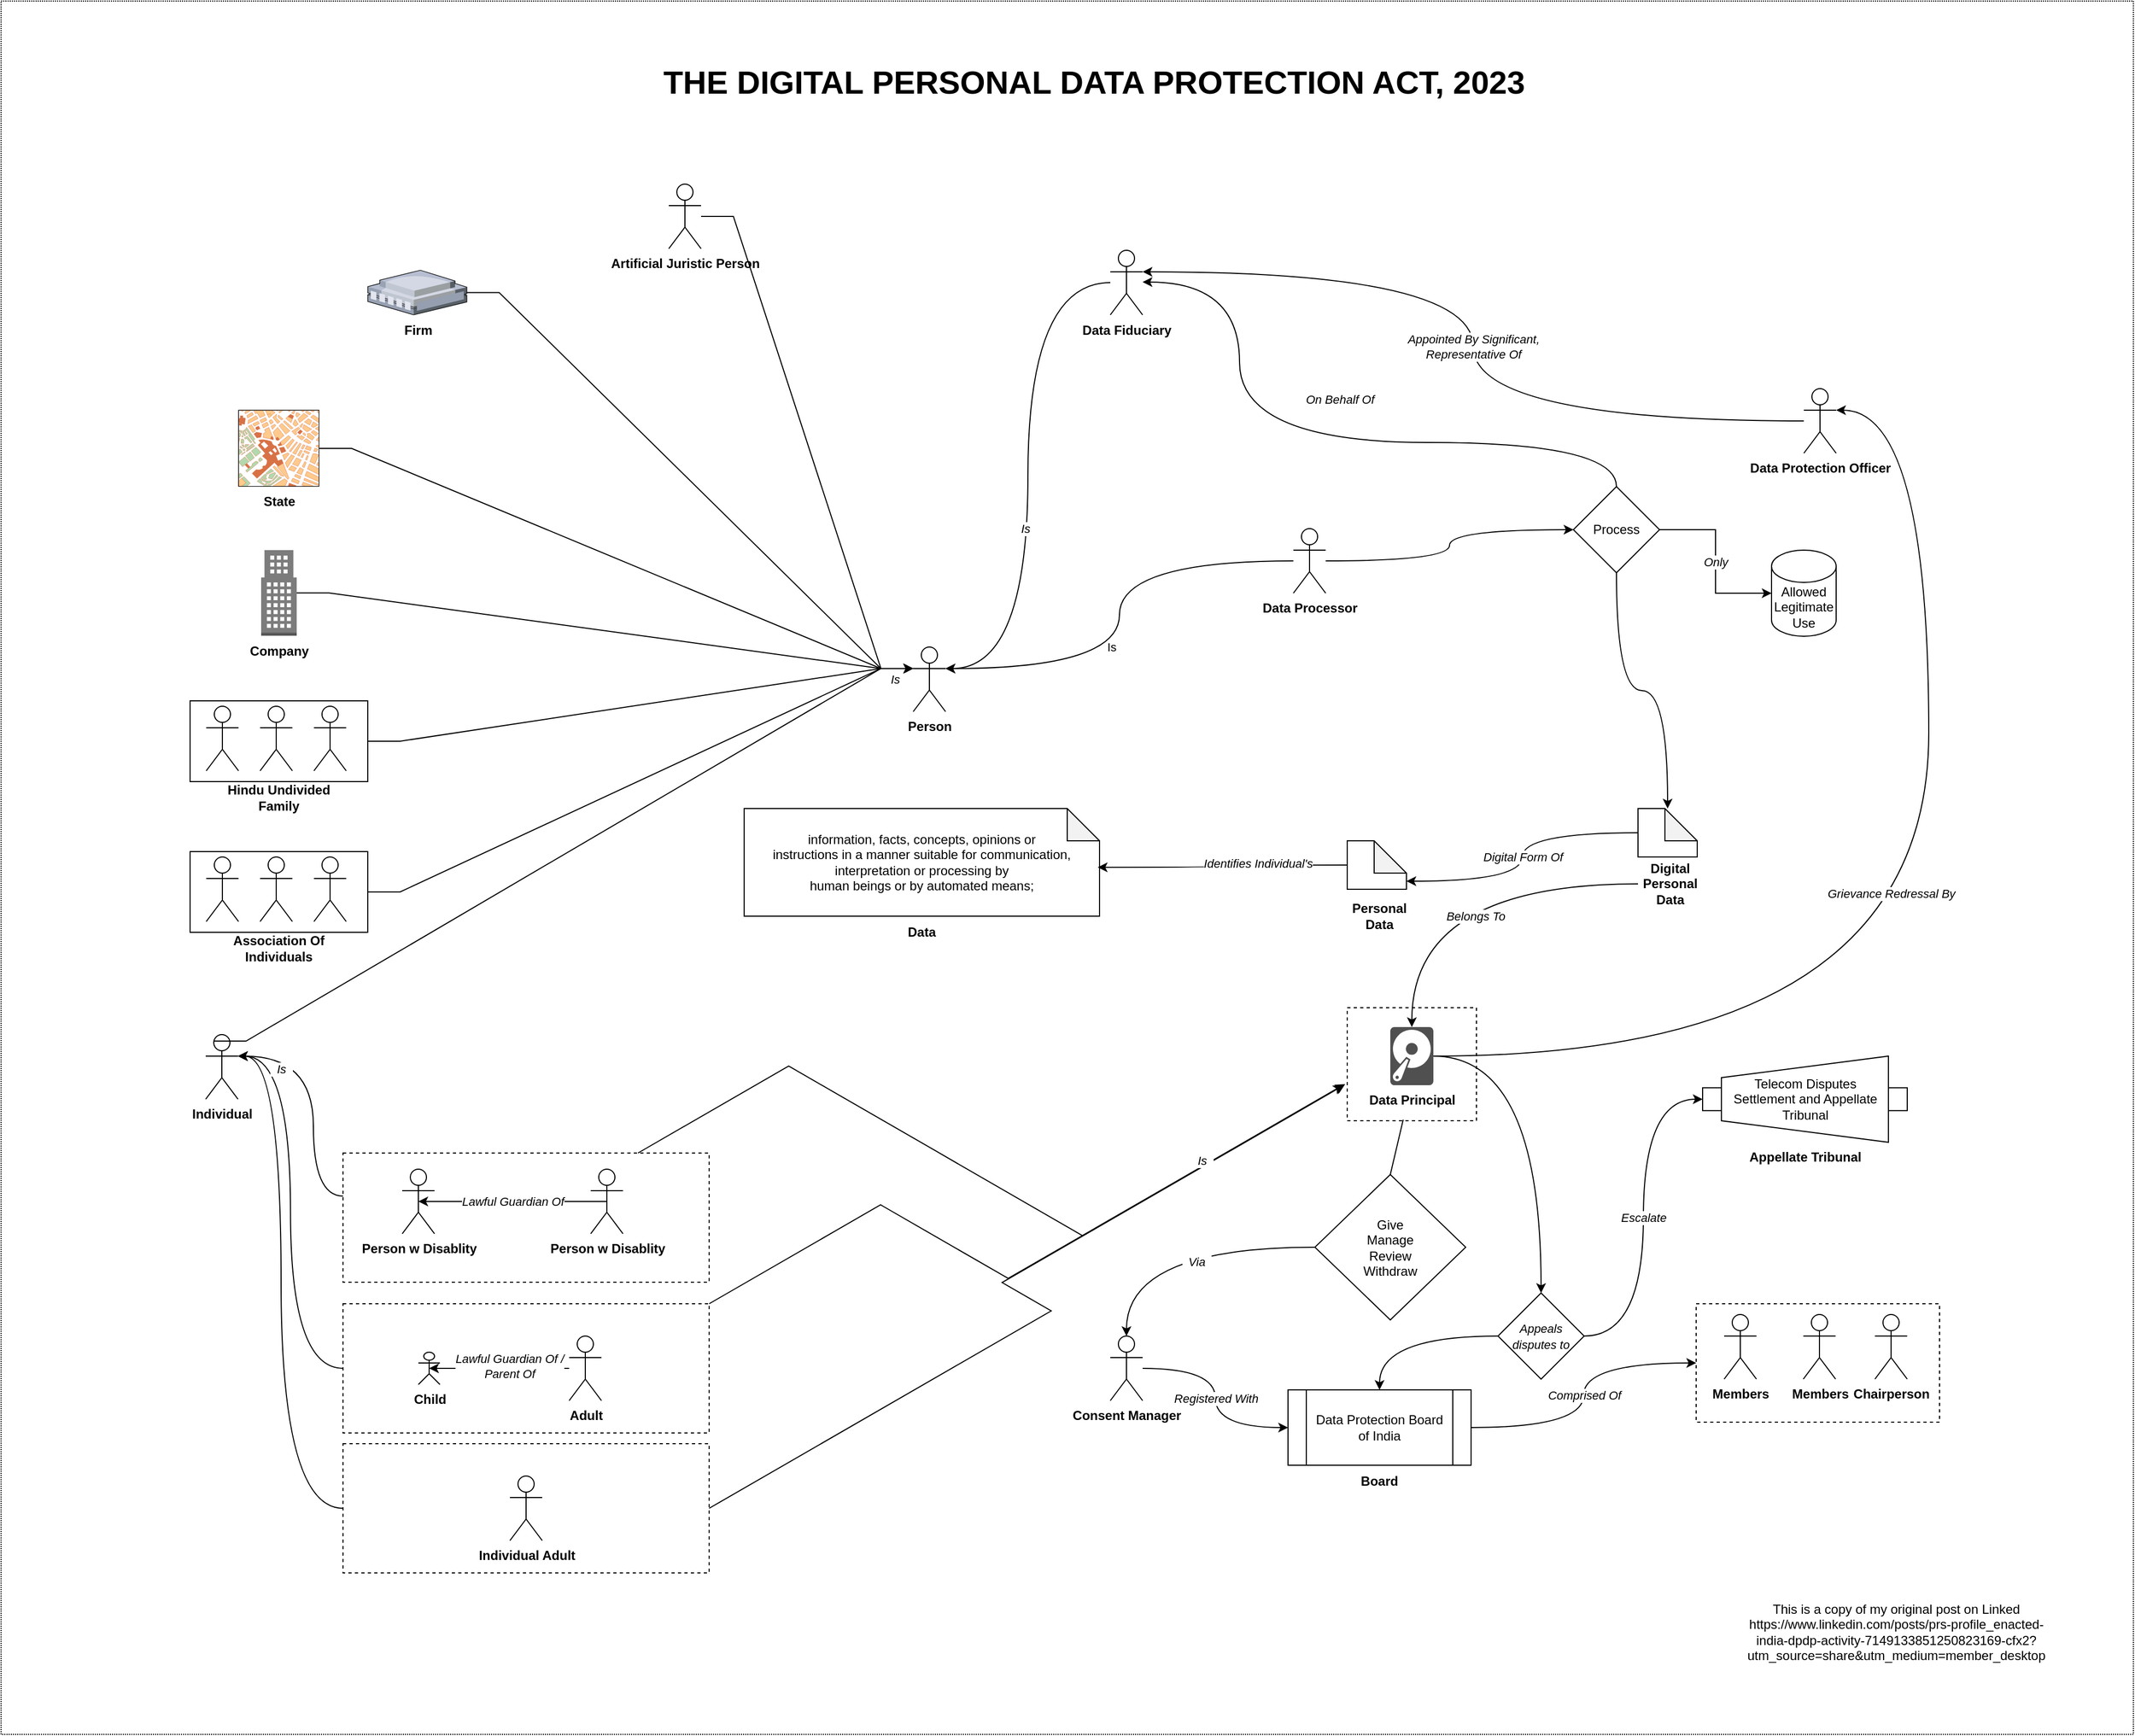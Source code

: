 <mxfile version="21.2.8" type="device">
  <diagram name="Page-1" id="jcXOYlWNpSIKpAAfXEgp">
    <mxGraphModel dx="2848" dy="2046" grid="1" gridSize="10" guides="1" tooltips="1" connect="1" arrows="1" fold="1" page="1" pageScale="1" pageWidth="827" pageHeight="1169" math="0" shadow="0">
      <root>
        <mxCell id="0" />
        <mxCell id="1" parent="0" />
        <mxCell id="g-sSblGUvgfWOpClBhpP-138" value="" style="group" parent="1" vertex="1" connectable="0">
          <mxGeometry x="-1290" y="-1010" width="1980" height="1610" as="geometry" />
        </mxCell>
        <mxCell id="g-sSblGUvgfWOpClBhpP-83" style="edgeStyle=entityRelationEdgeStyle;rounded=0;orthogonalLoop=1;jettySize=auto;html=1;entryX=0;entryY=0.333;entryDx=0;entryDy=0;entryPerimeter=0;" parent="g-sSblGUvgfWOpClBhpP-138" source="g-sSblGUvgfWOpClBhpP-82" target="g-sSblGUvgfWOpClBhpP-56" edge="1">
          <mxGeometry relative="1" as="geometry" />
        </mxCell>
        <mxCell id="g-sSblGUvgfWOpClBhpP-134" value="" style="html=1;dashed=1;whiteSpace=wrap;fillColor=none;dashPattern=1 1;" parent="g-sSblGUvgfWOpClBhpP-138" vertex="1">
          <mxGeometry width="1980" height="1610" as="geometry" />
        </mxCell>
        <mxCell id="g-sSblGUvgfWOpClBhpP-8" value="" style="group" parent="g-sSblGUvgfWOpClBhpP-138" vertex="1" connectable="0">
          <mxGeometry x="1195" y="1290" width="170" height="100" as="geometry" />
        </mxCell>
        <mxCell id="g-sSblGUvgfWOpClBhpP-6" value="" style="shape=process;whiteSpace=wrap;html=1;backgroundOutline=1;" parent="g-sSblGUvgfWOpClBhpP-8" vertex="1">
          <mxGeometry width="170" height="70" as="geometry" />
        </mxCell>
        <mxCell id="g-sSblGUvgfWOpClBhpP-5" value="Data Protection Board of India" style="text;html=1;strokeColor=none;fillColor=none;align=center;verticalAlign=middle;whiteSpace=wrap;rounded=0;" parent="g-sSblGUvgfWOpClBhpP-8" vertex="1">
          <mxGeometry x="20" y="20" width="130" height="30" as="geometry" />
        </mxCell>
        <mxCell id="g-sSblGUvgfWOpClBhpP-7" value="&lt;b&gt;Board&lt;/b&gt;" style="text;html=1;strokeColor=none;fillColor=none;align=center;verticalAlign=middle;whiteSpace=wrap;rounded=0;" parent="g-sSblGUvgfWOpClBhpP-8" vertex="1">
          <mxGeometry x="55" y="70" width="60" height="30" as="geometry" />
        </mxCell>
        <mxCell id="g-sSblGUvgfWOpClBhpP-9" value="" style="group" parent="g-sSblGUvgfWOpClBhpP-138" vertex="1" connectable="0">
          <mxGeometry x="1580" y="980" width="190" height="80" as="geometry" />
        </mxCell>
        <mxCell id="g-sSblGUvgfWOpClBhpP-2" value="&lt;b&gt;Appellate Tribunal&lt;/b&gt;" style="shape=mxgraph.pid.pumps.turbine;html=1;pointerEvents=1;align=center;verticalLabelPosition=bottom;verticalAlign=top;dashed=0;" parent="g-sSblGUvgfWOpClBhpP-9" vertex="1">
          <mxGeometry width="190" height="80" as="geometry" />
        </mxCell>
        <mxCell id="g-sSblGUvgfWOpClBhpP-3" value="Telecom Disputes Settlement and Appellate&lt;br/&gt;Tribunal" style="text;html=1;strokeColor=none;fillColor=none;align=center;verticalAlign=middle;whiteSpace=wrap;rounded=0;" parent="g-sSblGUvgfWOpClBhpP-9" vertex="1">
          <mxGeometry x="19.5" y="25" width="151" height="30" as="geometry" />
        </mxCell>
        <mxCell id="g-sSblGUvgfWOpClBhpP-10" value="Allowed Legitimate Use" style="shape=cylinder3;whiteSpace=wrap;html=1;boundedLbl=1;backgroundOutline=1;size=15;" parent="g-sSblGUvgfWOpClBhpP-138" vertex="1">
          <mxGeometry x="1644" y="510" width="60" height="80" as="geometry" />
        </mxCell>
        <mxCell id="g-sSblGUvgfWOpClBhpP-16" value="&lt;i&gt;Registered With&lt;/i&gt;" style="rounded=0;orthogonalLoop=1;jettySize=auto;html=1;entryX=0;entryY=0.5;entryDx=0;entryDy=0;edgeStyle=orthogonalEdgeStyle;curved=1;" parent="g-sSblGUvgfWOpClBhpP-138" source="g-sSblGUvgfWOpClBhpP-15" target="g-sSblGUvgfWOpClBhpP-6" edge="1">
          <mxGeometry relative="1" as="geometry" />
        </mxCell>
        <mxCell id="g-sSblGUvgfWOpClBhpP-15" value="&lt;b&gt;Consent Manager&lt;/b&gt;" style="shape=umlActor;verticalLabelPosition=bottom;verticalAlign=top;html=1;outlineConnect=0;" parent="g-sSblGUvgfWOpClBhpP-138" vertex="1">
          <mxGeometry x="1030" y="1240" width="30" height="60" as="geometry" />
        </mxCell>
        <mxCell id="g-sSblGUvgfWOpClBhpP-31" value="" style="group" parent="g-sSblGUvgfWOpClBhpP-138" vertex="1" connectable="0">
          <mxGeometry x="317.5" y="1070" width="340" height="120" as="geometry" />
        </mxCell>
        <mxCell id="g-sSblGUvgfWOpClBhpP-22" value="&lt;b&gt;Person w Disablity&lt;/b&gt;" style="shape=umlActor;verticalLabelPosition=bottom;verticalAlign=top;html=1;outlineConnect=0;" parent="g-sSblGUvgfWOpClBhpP-31" vertex="1">
          <mxGeometry x="55" y="15" width="30" height="60" as="geometry" />
        </mxCell>
        <mxCell id="g-sSblGUvgfWOpClBhpP-28" value="&lt;i&gt;Lawful Guardian Of&lt;/i&gt;" style="rounded=0;orthogonalLoop=1;jettySize=auto;html=1;entryX=0.5;entryY=0.5;entryDx=0;entryDy=0;entryPerimeter=0;exitX=0.5;exitY=0.5;exitDx=0;exitDy=0;exitPerimeter=0;" parent="g-sSblGUvgfWOpClBhpP-31" source="g-sSblGUvgfWOpClBhpP-27" target="g-sSblGUvgfWOpClBhpP-22" edge="1">
          <mxGeometry relative="1" as="geometry" />
        </mxCell>
        <mxCell id="g-sSblGUvgfWOpClBhpP-27" value="&lt;b&gt;Person w Disablity&lt;/b&gt;" style="shape=umlActor;verticalLabelPosition=bottom;verticalAlign=top;html=1;outlineConnect=0;" parent="g-sSblGUvgfWOpClBhpP-31" vertex="1">
          <mxGeometry x="230" y="15" width="30" height="60" as="geometry" />
        </mxCell>
        <mxCell id="g-sSblGUvgfWOpClBhpP-33" value="" style="rounded=0;whiteSpace=wrap;html=1;fillColor=none;dashed=1;" parent="g-sSblGUvgfWOpClBhpP-31" vertex="1">
          <mxGeometry width="340" height="120" as="geometry" />
        </mxCell>
        <mxCell id="g-sSblGUvgfWOpClBhpP-36" value="" style="group" parent="g-sSblGUvgfWOpClBhpP-138" vertex="1" connectable="0">
          <mxGeometry x="317.5" y="1210" width="340" height="120" as="geometry" />
        </mxCell>
        <mxCell id="g-sSblGUvgfWOpClBhpP-23" value="" style="group" parent="g-sSblGUvgfWOpClBhpP-36" vertex="1" connectable="0">
          <mxGeometry x="70" y="30" width="170" height="60" as="geometry" />
        </mxCell>
        <mxCell id="g-sSblGUvgfWOpClBhpP-13" value="&lt;b&gt;Child&lt;/b&gt;" style="shape=umlActor;verticalLabelPosition=bottom;verticalAlign=top;html=1;outlineConnect=0;" parent="g-sSblGUvgfWOpClBhpP-23" vertex="1">
          <mxGeometry y="15" width="20" height="30" as="geometry" />
        </mxCell>
        <mxCell id="g-sSblGUvgfWOpClBhpP-19" style="edgeStyle=orthogonalEdgeStyle;rounded=0;orthogonalLoop=1;jettySize=auto;html=1;entryX=0.5;entryY=0.5;entryDx=0;entryDy=0;entryPerimeter=0;" parent="g-sSblGUvgfWOpClBhpP-23" source="g-sSblGUvgfWOpClBhpP-18" target="g-sSblGUvgfWOpClBhpP-13" edge="1">
          <mxGeometry relative="1" as="geometry" />
        </mxCell>
        <mxCell id="g-sSblGUvgfWOpClBhpP-20" value="&lt;i&gt;Lawful Guardian Of /&lt;br&gt;Parent Of&lt;br&gt;&lt;/i&gt;" style="edgeLabel;html=1;align=center;verticalAlign=middle;resizable=0;points=[];" parent="g-sSblGUvgfWOpClBhpP-19" vertex="1" connectable="0">
          <mxGeometry x="-0.145" y="-2" relative="1" as="geometry">
            <mxPoint as="offset" />
          </mxGeometry>
        </mxCell>
        <mxCell id="g-sSblGUvgfWOpClBhpP-18" value="&lt;b&gt;Adult&lt;/b&gt;" style="shape=umlActor;verticalLabelPosition=bottom;verticalAlign=top;html=1;outlineConnect=0;" parent="g-sSblGUvgfWOpClBhpP-23" vertex="1">
          <mxGeometry x="140" width="30" height="60" as="geometry" />
        </mxCell>
        <mxCell id="g-sSblGUvgfWOpClBhpP-30" value="" style="rounded=0;whiteSpace=wrap;html=1;fillColor=none;dashed=1;" parent="g-sSblGUvgfWOpClBhpP-36" vertex="1">
          <mxGeometry width="340" height="120" as="geometry" />
        </mxCell>
        <mxCell id="g-sSblGUvgfWOpClBhpP-37" value="" style="group" parent="g-sSblGUvgfWOpClBhpP-138" vertex="1" connectable="0">
          <mxGeometry x="317.5" y="1340" width="340" height="120" as="geometry" />
        </mxCell>
        <mxCell id="g-sSblGUvgfWOpClBhpP-17" value="&lt;b&gt;Individual Adult&lt;/b&gt;" style="shape=umlActor;verticalLabelPosition=bottom;verticalAlign=top;html=1;outlineConnect=0;" parent="g-sSblGUvgfWOpClBhpP-37" vertex="1">
          <mxGeometry x="155" y="30" width="30" height="60" as="geometry" />
        </mxCell>
        <mxCell id="g-sSblGUvgfWOpClBhpP-32" value="" style="rounded=0;whiteSpace=wrap;html=1;fillColor=none;dashed=1;" parent="g-sSblGUvgfWOpClBhpP-37" vertex="1">
          <mxGeometry width="340" height="120" as="geometry" />
        </mxCell>
        <mxCell id="g-sSblGUvgfWOpClBhpP-38" style="rounded=0;orthogonalLoop=1;jettySize=auto;html=1;entryX=-0.016;entryY=0.676;entryDx=0;entryDy=0;entryPerimeter=0;edgeStyle=isometricEdgeStyle;" parent="g-sSblGUvgfWOpClBhpP-138" source="g-sSblGUvgfWOpClBhpP-33" target="g-sSblGUvgfWOpClBhpP-123" edge="1">
          <mxGeometry relative="1" as="geometry" />
        </mxCell>
        <mxCell id="g-sSblGUvgfWOpClBhpP-39" style="rounded=0;orthogonalLoop=1;jettySize=auto;html=1;exitX=1;exitY=0;exitDx=0;exitDy=0;entryX=-0.032;entryY=0.685;entryDx=0;entryDy=0;entryPerimeter=0;edgeStyle=isometricEdgeStyle;" parent="g-sSblGUvgfWOpClBhpP-138" source="g-sSblGUvgfWOpClBhpP-30" target="g-sSblGUvgfWOpClBhpP-123" edge="1">
          <mxGeometry relative="1" as="geometry">
            <mxPoint x="1300" y="1120" as="targetPoint" />
            <Array as="points">
              <mxPoint x="820" y="1120" />
            </Array>
          </mxGeometry>
        </mxCell>
        <mxCell id="g-sSblGUvgfWOpClBhpP-40" value="&lt;i&gt;&amp;nbsp; Is&amp;nbsp;&amp;nbsp;&lt;/i&gt;" style="rounded=0;orthogonalLoop=1;jettySize=auto;html=1;exitX=1;exitY=0.5;exitDx=0;exitDy=0;entryX=-0.024;entryY=0.685;entryDx=0;entryDy=0;entryPerimeter=0;edgeStyle=isometricEdgeStyle;" parent="g-sSblGUvgfWOpClBhpP-138" source="g-sSblGUvgfWOpClBhpP-32" target="g-sSblGUvgfWOpClBhpP-123" edge="1">
          <mxGeometry x="0.621" y="5" relative="1" as="geometry">
            <mxPoint x="1380" y="1080" as="targetPoint" />
            <mxPoint as="offset" />
          </mxGeometry>
        </mxCell>
        <mxCell id="g-sSblGUvgfWOpClBhpP-44" value="" style="group" parent="g-sSblGUvgfWOpClBhpP-138" vertex="1" connectable="0">
          <mxGeometry x="690" y="750" width="330" height="130" as="geometry" />
        </mxCell>
        <mxCell id="g-sSblGUvgfWOpClBhpP-42" value="information, facts, concepts, opinions or&lt;br/&gt;instructions in a manner suitable for communication, interpretation or processing by&lt;br/&gt;human beings or by automated means;" style="shape=note;whiteSpace=wrap;html=1;backgroundOutline=1;darkOpacity=0.05;" parent="g-sSblGUvgfWOpClBhpP-44" vertex="1">
          <mxGeometry width="330" height="100" as="geometry" />
        </mxCell>
        <mxCell id="g-sSblGUvgfWOpClBhpP-43" value="&lt;b&gt;Data&lt;/b&gt;" style="text;html=1;strokeColor=none;fillColor=none;align=center;verticalAlign=middle;whiteSpace=wrap;rounded=0;" parent="g-sSblGUvgfWOpClBhpP-44" vertex="1">
          <mxGeometry x="135" y="100" width="60" height="30" as="geometry" />
        </mxCell>
        <mxCell id="g-sSblGUvgfWOpClBhpP-47" value="" style="group" parent="g-sSblGUvgfWOpClBhpP-138" vertex="1" connectable="0">
          <mxGeometry x="1250" y="780" width="60" height="85" as="geometry" />
        </mxCell>
        <mxCell id="g-sSblGUvgfWOpClBhpP-91" value="" style="group" parent="g-sSblGUvgfWOpClBhpP-47" vertex="1" connectable="0">
          <mxGeometry width="60" height="85" as="geometry" />
        </mxCell>
        <mxCell id="g-sSblGUvgfWOpClBhpP-45" value="" style="shape=note;whiteSpace=wrap;html=1;backgroundOutline=1;darkOpacity=0.05;" parent="g-sSblGUvgfWOpClBhpP-91" vertex="1">
          <mxGeometry width="55" height="45" as="geometry" />
        </mxCell>
        <mxCell id="g-sSblGUvgfWOpClBhpP-46" value="&lt;b&gt;Personal Data&lt;/b&gt;" style="text;html=1;strokeColor=none;fillColor=none;align=center;verticalAlign=middle;whiteSpace=wrap;rounded=0;" parent="g-sSblGUvgfWOpClBhpP-91" vertex="1">
          <mxGeometry y="55" width="60" height="30" as="geometry" />
        </mxCell>
        <mxCell id="g-sSblGUvgfWOpClBhpP-92" style="edgeStyle=orthogonalEdgeStyle;rounded=0;orthogonalLoop=1;jettySize=auto;html=1;exitX=0.5;exitY=1;exitDx=0;exitDy=0;exitPerimeter=0;" parent="g-sSblGUvgfWOpClBhpP-91" source="g-sSblGUvgfWOpClBhpP-45" target="g-sSblGUvgfWOpClBhpP-45" edge="1">
          <mxGeometry relative="1" as="geometry" />
        </mxCell>
        <mxCell id="g-sSblGUvgfWOpClBhpP-48" style="rounded=0;orthogonalLoop=1;jettySize=auto;html=1;entryX=0.995;entryY=0.546;entryDx=0;entryDy=0;entryPerimeter=0;edgeStyle=orthogonalEdgeStyle;curved=1;" parent="g-sSblGUvgfWOpClBhpP-138" source="g-sSblGUvgfWOpClBhpP-45" target="g-sSblGUvgfWOpClBhpP-42" edge="1">
          <mxGeometry relative="1" as="geometry" />
        </mxCell>
        <mxCell id="g-sSblGUvgfWOpClBhpP-55" value="&lt;i&gt;Identifies Individual&#39;s&lt;/i&gt;" style="edgeLabel;html=1;align=center;verticalAlign=middle;resizable=0;points=[];" parent="g-sSblGUvgfWOpClBhpP-48" vertex="1" connectable="0">
          <mxGeometry x="-0.288" y="-2" relative="1" as="geometry">
            <mxPoint as="offset" />
          </mxGeometry>
        </mxCell>
        <mxCell id="g-sSblGUvgfWOpClBhpP-49" value="&lt;b&gt;Individual&lt;/b&gt;" style="shape=umlActor;verticalLabelPosition=bottom;verticalAlign=top;html=1;outlineConnect=0;" parent="g-sSblGUvgfWOpClBhpP-138" vertex="1">
          <mxGeometry x="190" y="960" width="30" height="60" as="geometry" />
        </mxCell>
        <mxCell id="g-sSblGUvgfWOpClBhpP-50" style="edgeStyle=orthogonalEdgeStyle;rounded=0;orthogonalLoop=1;jettySize=auto;html=1;curved=1;entryX=1;entryY=0.333;entryDx=0;entryDy=0;entryPerimeter=0;" parent="g-sSblGUvgfWOpClBhpP-138" source="g-sSblGUvgfWOpClBhpP-33" target="g-sSblGUvgfWOpClBhpP-49" edge="1">
          <mxGeometry relative="1" as="geometry">
            <Array as="points">
              <mxPoint x="290" y="1110" />
              <mxPoint x="290" y="980" />
            </Array>
          </mxGeometry>
        </mxCell>
        <mxCell id="g-sSblGUvgfWOpClBhpP-51" style="edgeStyle=orthogonalEdgeStyle;rounded=0;orthogonalLoop=1;jettySize=auto;html=1;curved=1;entryX=1;entryY=0.333;entryDx=0;entryDy=0;entryPerimeter=0;" parent="g-sSblGUvgfWOpClBhpP-138" source="g-sSblGUvgfWOpClBhpP-30" target="g-sSblGUvgfWOpClBhpP-49" edge="1">
          <mxGeometry relative="1" as="geometry">
            <mxPoint x="205" y="1020" as="targetPoint" />
          </mxGeometry>
        </mxCell>
        <mxCell id="g-sSblGUvgfWOpClBhpP-52" style="edgeStyle=orthogonalEdgeStyle;rounded=0;orthogonalLoop=1;jettySize=auto;html=1;curved=1;entryX=1;entryY=0.333;entryDx=0;entryDy=0;entryPerimeter=0;" parent="g-sSblGUvgfWOpClBhpP-138" source="g-sSblGUvgfWOpClBhpP-32" target="g-sSblGUvgfWOpClBhpP-49" edge="1">
          <mxGeometry relative="1" as="geometry">
            <mxPoint x="220" y="990" as="targetPoint" />
            <Array as="points">
              <mxPoint x="260" y="1400" />
              <mxPoint x="260" y="980" />
            </Array>
          </mxGeometry>
        </mxCell>
        <mxCell id="g-sSblGUvgfWOpClBhpP-53" value="&lt;i&gt;&amp;nbsp; Is&amp;nbsp;&amp;nbsp;&lt;/i&gt;" style="edgeLabel;html=1;align=center;verticalAlign=middle;resizable=0;points=[];" parent="g-sSblGUvgfWOpClBhpP-52" vertex="1" connectable="0">
          <mxGeometry x="0.8" relative="1" as="geometry">
            <mxPoint as="offset" />
          </mxGeometry>
        </mxCell>
        <mxCell id="g-sSblGUvgfWOpClBhpP-56" value="&lt;b&gt;Person&lt;/b&gt;" style="shape=umlActor;verticalLabelPosition=bottom;verticalAlign=top;html=1;outlineConnect=0;" parent="g-sSblGUvgfWOpClBhpP-138" vertex="1">
          <mxGeometry x="847" y="600" width="30" height="60" as="geometry" />
        </mxCell>
        <mxCell id="g-sSblGUvgfWOpClBhpP-57" value="" style="edgeStyle=entityRelationEdgeStyle;rounded=0;orthogonalLoop=1;jettySize=auto;html=1;entryX=0;entryY=0.333;entryDx=0;entryDy=0;entryPerimeter=0;exitX=0.25;exitY=0.1;exitDx=0;exitDy=0;exitPerimeter=0;" parent="g-sSblGUvgfWOpClBhpP-138" source="g-sSblGUvgfWOpClBhpP-49" target="g-sSblGUvgfWOpClBhpP-56" edge="1">
          <mxGeometry relative="1" as="geometry" />
        </mxCell>
        <mxCell id="g-sSblGUvgfWOpClBhpP-63" value="" style="group" parent="g-sSblGUvgfWOpClBhpP-138" vertex="1" connectable="0">
          <mxGeometry x="175.5" y="650" width="165" height="105" as="geometry" />
        </mxCell>
        <mxCell id="g-sSblGUvgfWOpClBhpP-58" value="" style="rounded=0;whiteSpace=wrap;html=1;" parent="g-sSblGUvgfWOpClBhpP-63" vertex="1">
          <mxGeometry width="165" height="75" as="geometry" />
        </mxCell>
        <mxCell id="g-sSblGUvgfWOpClBhpP-59" value="" style="shape=umlActor;verticalLabelPosition=bottom;verticalAlign=top;html=1;outlineConnect=0;" parent="g-sSblGUvgfWOpClBhpP-63" vertex="1">
          <mxGeometry x="15" y="5" width="30" height="60" as="geometry" />
        </mxCell>
        <mxCell id="g-sSblGUvgfWOpClBhpP-60" value="" style="shape=umlActor;verticalLabelPosition=bottom;verticalAlign=top;html=1;outlineConnect=0;" parent="g-sSblGUvgfWOpClBhpP-63" vertex="1">
          <mxGeometry x="65" y="5" width="30" height="60" as="geometry" />
        </mxCell>
        <mxCell id="g-sSblGUvgfWOpClBhpP-61" value="" style="shape=umlActor;verticalLabelPosition=bottom;verticalAlign=top;html=1;outlineConnect=0;" parent="g-sSblGUvgfWOpClBhpP-63" vertex="1">
          <mxGeometry x="115" y="5" width="30" height="60" as="geometry" />
        </mxCell>
        <mxCell id="g-sSblGUvgfWOpClBhpP-62" value="&lt;b&gt;Hindu Undivided Family&lt;/b&gt;" style="text;html=1;strokeColor=none;fillColor=none;align=center;verticalAlign=middle;whiteSpace=wrap;rounded=0;" parent="g-sSblGUvgfWOpClBhpP-63" vertex="1">
          <mxGeometry x="17.5" y="75" width="130" height="30" as="geometry" />
        </mxCell>
        <mxCell id="g-sSblGUvgfWOpClBhpP-67" style="edgeStyle=entityRelationEdgeStyle;rounded=0;orthogonalLoop=1;jettySize=auto;html=1;entryX=0;entryY=0.333;entryDx=0;entryDy=0;entryPerimeter=0;" parent="g-sSblGUvgfWOpClBhpP-138" source="g-sSblGUvgfWOpClBhpP-66" target="g-sSblGUvgfWOpClBhpP-56" edge="1">
          <mxGeometry relative="1" as="geometry">
            <mxPoint x="730" y="620" as="targetPoint" />
          </mxGeometry>
        </mxCell>
        <mxCell id="g-sSblGUvgfWOpClBhpP-66" value="&lt;b&gt;Company&lt;/b&gt;" style="outlineConnect=0;dashed=0;verticalLabelPosition=bottom;verticalAlign=top;align=center;html=1;shape=mxgraph.aws3.office_building;fillColor=#7D7C7C;gradientColor=none;" parent="g-sSblGUvgfWOpClBhpP-138" vertex="1">
          <mxGeometry x="241.5" y="510" width="33" height="79.5" as="geometry" />
        </mxCell>
        <mxCell id="g-sSblGUvgfWOpClBhpP-65" value="&lt;i&gt;&amp;nbsp; Is&amp;nbsp;&amp;nbsp;&lt;/i&gt;" style="edgeStyle=entityRelationEdgeStyle;rounded=0;orthogonalLoop=1;jettySize=auto;html=1;entryX=0;entryY=0.333;entryDx=0;entryDy=0;entryPerimeter=0;" parent="g-sSblGUvgfWOpClBhpP-138" source="g-sSblGUvgfWOpClBhpP-58" target="g-sSblGUvgfWOpClBhpP-56" edge="1">
          <mxGeometry x="0.933" y="-10" relative="1" as="geometry">
            <mxPoint x="600" y="680" as="targetPoint" />
            <mxPoint as="offset" />
          </mxGeometry>
        </mxCell>
        <mxCell id="g-sSblGUvgfWOpClBhpP-69" value="&lt;b&gt;Firm&lt;/b&gt;" style="verticalLabelPosition=bottom;sketch=0;aspect=fixed;html=1;verticalAlign=top;strokeColor=none;align=center;outlineConnect=0;shape=mxgraph.citrix.remote_office;" parent="g-sSblGUvgfWOpClBhpP-138" vertex="1">
          <mxGeometry x="340.5" y="250" width="92" height="41.5" as="geometry" />
        </mxCell>
        <mxCell id="g-sSblGUvgfWOpClBhpP-70" style="edgeStyle=entityRelationEdgeStyle;rounded=0;orthogonalLoop=1;jettySize=auto;html=1;entryX=0;entryY=0.333;entryDx=0;entryDy=0;entryPerimeter=0;" parent="g-sSblGUvgfWOpClBhpP-138" source="g-sSblGUvgfWOpClBhpP-69" target="g-sSblGUvgfWOpClBhpP-56" edge="1">
          <mxGeometry relative="1" as="geometry" />
        </mxCell>
        <mxCell id="g-sSblGUvgfWOpClBhpP-73" value="&lt;b&gt;State&lt;/b&gt;" style="verticalLabelPosition=bottom;shadow=0;dashed=0;align=center;html=1;verticalAlign=top;strokeWidth=1;shape=mxgraph.mockup.misc.map;" parent="g-sSblGUvgfWOpClBhpP-138" vertex="1">
          <mxGeometry x="220.5" y="380" width="75" height="71" as="geometry" />
        </mxCell>
        <mxCell id="g-sSblGUvgfWOpClBhpP-74" style="edgeStyle=entityRelationEdgeStyle;rounded=0;orthogonalLoop=1;jettySize=auto;html=1;entryX=0;entryY=0.333;entryDx=0;entryDy=0;entryPerimeter=0;" parent="g-sSblGUvgfWOpClBhpP-138" source="g-sSblGUvgfWOpClBhpP-73" target="g-sSblGUvgfWOpClBhpP-56" edge="1">
          <mxGeometry relative="1" as="geometry" />
        </mxCell>
        <mxCell id="g-sSblGUvgfWOpClBhpP-75" value="" style="group" parent="g-sSblGUvgfWOpClBhpP-138" vertex="1" connectable="0">
          <mxGeometry x="175.5" y="790" width="165" height="105" as="geometry" />
        </mxCell>
        <mxCell id="g-sSblGUvgfWOpClBhpP-76" value="" style="rounded=0;whiteSpace=wrap;html=1;" parent="g-sSblGUvgfWOpClBhpP-75" vertex="1">
          <mxGeometry width="165" height="75" as="geometry" />
        </mxCell>
        <mxCell id="g-sSblGUvgfWOpClBhpP-77" value="" style="shape=umlActor;verticalLabelPosition=bottom;verticalAlign=top;html=1;outlineConnect=0;" parent="g-sSblGUvgfWOpClBhpP-75" vertex="1">
          <mxGeometry x="15" y="5" width="30" height="60" as="geometry" />
        </mxCell>
        <mxCell id="g-sSblGUvgfWOpClBhpP-78" value="" style="shape=umlActor;verticalLabelPosition=bottom;verticalAlign=top;html=1;outlineConnect=0;" parent="g-sSblGUvgfWOpClBhpP-75" vertex="1">
          <mxGeometry x="65" y="5" width="30" height="60" as="geometry" />
        </mxCell>
        <mxCell id="g-sSblGUvgfWOpClBhpP-79" value="" style="shape=umlActor;verticalLabelPosition=bottom;verticalAlign=top;html=1;outlineConnect=0;" parent="g-sSblGUvgfWOpClBhpP-75" vertex="1">
          <mxGeometry x="115" y="5" width="30" height="60" as="geometry" />
        </mxCell>
        <mxCell id="g-sSblGUvgfWOpClBhpP-80" value="&lt;b&gt;Association Of Individuals&lt;/b&gt;" style="text;html=1;strokeColor=none;fillColor=none;align=center;verticalAlign=middle;whiteSpace=wrap;rounded=0;" parent="g-sSblGUvgfWOpClBhpP-75" vertex="1">
          <mxGeometry x="17.5" y="75" width="130" height="30" as="geometry" />
        </mxCell>
        <mxCell id="g-sSblGUvgfWOpClBhpP-81" style="edgeStyle=entityRelationEdgeStyle;rounded=0;orthogonalLoop=1;jettySize=auto;html=1;entryX=0;entryY=0.333;entryDx=0;entryDy=0;entryPerimeter=0;" parent="g-sSblGUvgfWOpClBhpP-138" source="g-sSblGUvgfWOpClBhpP-76" target="g-sSblGUvgfWOpClBhpP-56" edge="1">
          <mxGeometry relative="1" as="geometry" />
        </mxCell>
        <mxCell id="g-sSblGUvgfWOpClBhpP-82" value="&lt;b&gt;Artificial Juristic Person&lt;/b&gt;" style="shape=umlActor;verticalLabelPosition=bottom;verticalAlign=top;html=1;outlineConnect=0;" parent="g-sSblGUvgfWOpClBhpP-138" vertex="1">
          <mxGeometry x="620" y="170" width="30" height="60" as="geometry" />
        </mxCell>
        <mxCell id="g-sSblGUvgfWOpClBhpP-88" value="&lt;i&gt;&amp;nbsp; Via&amp;nbsp;&amp;nbsp;&lt;/i&gt;" style="edgeStyle=orthogonalEdgeStyle;rounded=0;orthogonalLoop=1;jettySize=auto;html=1;entryX=0.5;entryY=0;entryDx=0;entryDy=0;entryPerimeter=0;curved=1;" parent="g-sSblGUvgfWOpClBhpP-138" source="g-sSblGUvgfWOpClBhpP-85" target="g-sSblGUvgfWOpClBhpP-15" edge="1">
          <mxGeometry x="-0.146" y="13" relative="1" as="geometry">
            <mxPoint as="offset" />
          </mxGeometry>
        </mxCell>
        <mxCell id="g-sSblGUvgfWOpClBhpP-85" value="Give&lt;br&gt;Manage&lt;br&gt;Review&lt;br&gt;Withdraw" style="rhombus;whiteSpace=wrap;html=1;" parent="g-sSblGUvgfWOpClBhpP-138" vertex="1">
          <mxGeometry x="1220" y="1090" width="140" height="135" as="geometry" />
        </mxCell>
        <mxCell id="g-sSblGUvgfWOpClBhpP-87" value="" style="endArrow=none;html=1;rounded=0;entryX=0.5;entryY=0;entryDx=0;entryDy=0;exitX=0.433;exitY=0.991;exitDx=0;exitDy=0;exitPerimeter=0;" parent="g-sSblGUvgfWOpClBhpP-138" source="g-sSblGUvgfWOpClBhpP-123" target="g-sSblGUvgfWOpClBhpP-85" edge="1">
          <mxGeometry width="50" height="50" relative="1" as="geometry">
            <mxPoint x="1500" y="1120" as="sourcePoint" />
            <mxPoint x="1550" y="1070" as="targetPoint" />
          </mxGeometry>
        </mxCell>
        <mxCell id="g-sSblGUvgfWOpClBhpP-90" value="&amp;nbsp; Is&amp;nbsp;&amp;nbsp;" style="edgeStyle=orthogonalEdgeStyle;rounded=0;orthogonalLoop=1;jettySize=auto;html=1;entryX=1;entryY=0.333;entryDx=0;entryDy=0;entryPerimeter=0;curved=1;" parent="g-sSblGUvgfWOpClBhpP-138" source="g-sSblGUvgfWOpClBhpP-89" target="g-sSblGUvgfWOpClBhpP-56" edge="1">
          <mxGeometry x="0.623" y="77" relative="1" as="geometry">
            <mxPoint as="offset" />
          </mxGeometry>
        </mxCell>
        <mxCell id="g-sSblGUvgfWOpClBhpP-119" value="&lt;i&gt;Is&lt;/i&gt;" style="edgeLabel;html=1;align=center;verticalAlign=middle;resizable=0;points=[];" parent="g-sSblGUvgfWOpClBhpP-90" vertex="1" connectable="0">
          <mxGeometry x="0.318" y="-12" relative="1" as="geometry">
            <mxPoint x="9" y="-32" as="offset" />
          </mxGeometry>
        </mxCell>
        <mxCell id="g-sSblGUvgfWOpClBhpP-89" value="&lt;b&gt;Data Fiduciary&lt;/b&gt;" style="shape=umlActor;verticalLabelPosition=bottom;verticalAlign=top;html=1;outlineConnect=0;" parent="g-sSblGUvgfWOpClBhpP-138" vertex="1">
          <mxGeometry x="1030" y="231.5" width="30" height="60" as="geometry" />
        </mxCell>
        <mxCell id="g-sSblGUvgfWOpClBhpP-93" value="" style="group" parent="g-sSblGUvgfWOpClBhpP-138" vertex="1" connectable="0">
          <mxGeometry x="1520" y="750" width="60" height="85" as="geometry" />
        </mxCell>
        <mxCell id="g-sSblGUvgfWOpClBhpP-94" value="" style="group" parent="g-sSblGUvgfWOpClBhpP-93" vertex="1" connectable="0">
          <mxGeometry width="60" height="85" as="geometry" />
        </mxCell>
        <mxCell id="g-sSblGUvgfWOpClBhpP-95" value="" style="shape=note;whiteSpace=wrap;html=1;backgroundOutline=1;darkOpacity=0.05;" parent="g-sSblGUvgfWOpClBhpP-94" vertex="1">
          <mxGeometry width="55" height="45" as="geometry" />
        </mxCell>
        <mxCell id="g-sSblGUvgfWOpClBhpP-96" value="&lt;b&gt;Digital Personal Data&lt;/b&gt;" style="text;html=1;strokeColor=none;fillColor=none;align=center;verticalAlign=middle;whiteSpace=wrap;rounded=0;" parent="g-sSblGUvgfWOpClBhpP-94" vertex="1">
          <mxGeometry y="55" width="60" height="30" as="geometry" />
        </mxCell>
        <mxCell id="g-sSblGUvgfWOpClBhpP-97" style="edgeStyle=orthogonalEdgeStyle;rounded=0;orthogonalLoop=1;jettySize=auto;html=1;exitX=0.5;exitY=1;exitDx=0;exitDy=0;exitPerimeter=0;" parent="g-sSblGUvgfWOpClBhpP-94" source="g-sSblGUvgfWOpClBhpP-95" target="g-sSblGUvgfWOpClBhpP-95" edge="1">
          <mxGeometry relative="1" as="geometry" />
        </mxCell>
        <mxCell id="g-sSblGUvgfWOpClBhpP-98" value="&lt;i&gt;&amp;nbsp; Digital Form Of&amp;nbsp;&amp;nbsp;&lt;/i&gt;" style="edgeStyle=orthogonalEdgeStyle;rounded=0;orthogonalLoop=1;jettySize=auto;html=1;entryX=0;entryY=0;entryDx=55;entryDy=37.5;entryPerimeter=0;curved=1;" parent="g-sSblGUvgfWOpClBhpP-138" source="g-sSblGUvgfWOpClBhpP-95" target="g-sSblGUvgfWOpClBhpP-45" edge="1">
          <mxGeometry relative="1" as="geometry" />
        </mxCell>
        <mxCell id="g-sSblGUvgfWOpClBhpP-99" value="&lt;i&gt;&amp;nbsp; Belongs To&amp;nbsp;&amp;nbsp;&lt;/i&gt;" style="edgeStyle=orthogonalEdgeStyle;rounded=0;orthogonalLoop=1;jettySize=auto;html=1;curved=1;" parent="g-sSblGUvgfWOpClBhpP-138" source="g-sSblGUvgfWOpClBhpP-96" target="g-sSblGUvgfWOpClBhpP-29" edge="1">
          <mxGeometry x="-0.116" y="30" relative="1" as="geometry">
            <mxPoint as="offset" />
          </mxGeometry>
        </mxCell>
        <mxCell id="g-sSblGUvgfWOpClBhpP-100" value="&lt;b&gt;Data Processor&lt;/b&gt;" style="shape=umlActor;verticalLabelPosition=bottom;verticalAlign=top;html=1;outlineConnect=0;" parent="g-sSblGUvgfWOpClBhpP-138" vertex="1">
          <mxGeometry x="1200" y="490" width="30" height="60" as="geometry" />
        </mxCell>
        <mxCell id="g-sSblGUvgfWOpClBhpP-104" style="edgeStyle=orthogonalEdgeStyle;rounded=0;orthogonalLoop=1;jettySize=auto;html=1;exitX=0.5;exitY=1;exitDx=0;exitDy=0;curved=1;" parent="g-sSblGUvgfWOpClBhpP-138" source="g-sSblGUvgfWOpClBhpP-103" target="g-sSblGUvgfWOpClBhpP-95" edge="1">
          <mxGeometry relative="1" as="geometry" />
        </mxCell>
        <mxCell id="g-sSblGUvgfWOpClBhpP-105" style="edgeStyle=orthogonalEdgeStyle;rounded=0;orthogonalLoop=1;jettySize=auto;html=1;curved=1;exitX=0.5;exitY=0;exitDx=0;exitDy=0;" parent="g-sSblGUvgfWOpClBhpP-138" source="g-sSblGUvgfWOpClBhpP-103" target="g-sSblGUvgfWOpClBhpP-89" edge="1">
          <mxGeometry relative="1" as="geometry">
            <Array as="points">
              <mxPoint x="1500" y="410" />
              <mxPoint x="1150" y="410" />
              <mxPoint x="1150" y="261" />
            </Array>
          </mxGeometry>
        </mxCell>
        <mxCell id="g-sSblGUvgfWOpClBhpP-120" value="&lt;i style=&quot;border-color: var(--border-color);&quot;&gt;On Behalf Of&lt;/i&gt;" style="edgeLabel;html=1;align=center;verticalAlign=middle;resizable=0;points=[];" parent="g-sSblGUvgfWOpClBhpP-105" vertex="1" connectable="0">
          <mxGeometry x="-0.032" y="-16" relative="1" as="geometry">
            <mxPoint x="7" y="-24" as="offset" />
          </mxGeometry>
        </mxCell>
        <mxCell id="g-sSblGUvgfWOpClBhpP-108" value="&lt;i&gt;&amp;nbsp; Only&amp;nbsp;&amp;nbsp;&lt;/i&gt;" style="edgeStyle=orthogonalEdgeStyle;rounded=0;orthogonalLoop=1;jettySize=auto;html=1;" parent="g-sSblGUvgfWOpClBhpP-138" source="g-sSblGUvgfWOpClBhpP-103" target="g-sSblGUvgfWOpClBhpP-10" edge="1">
          <mxGeometry x="0.003" relative="1" as="geometry">
            <mxPoint as="offset" />
          </mxGeometry>
        </mxCell>
        <mxCell id="g-sSblGUvgfWOpClBhpP-103" value="Process" style="rhombus;whiteSpace=wrap;html=1;" parent="g-sSblGUvgfWOpClBhpP-138" vertex="1">
          <mxGeometry x="1460" y="451" width="80" height="80" as="geometry" />
        </mxCell>
        <mxCell id="g-sSblGUvgfWOpClBhpP-110" value="&lt;i&gt;Appointed By Significant,&lt;br&gt;Representative Of&lt;br&gt;&lt;/i&gt;" style="edgeStyle=orthogonalEdgeStyle;rounded=0;orthogonalLoop=1;jettySize=auto;html=1;curved=1;entryX=1;entryY=0.333;entryDx=0;entryDy=0;entryPerimeter=0;" parent="g-sSblGUvgfWOpClBhpP-138" source="g-sSblGUvgfWOpClBhpP-109" target="g-sSblGUvgfWOpClBhpP-89" edge="1">
          <mxGeometry relative="1" as="geometry" />
        </mxCell>
        <mxCell id="g-sSblGUvgfWOpClBhpP-109" value="&lt;b&gt;Data Protection Officer&lt;/b&gt;" style="shape=umlActor;verticalLabelPosition=bottom;verticalAlign=top;html=1;outlineConnect=0;" parent="g-sSblGUvgfWOpClBhpP-138" vertex="1">
          <mxGeometry x="1674" y="360" width="30" height="60" as="geometry" />
        </mxCell>
        <mxCell id="g-sSblGUvgfWOpClBhpP-101" style="edgeStyle=orthogonalEdgeStyle;rounded=0;orthogonalLoop=1;jettySize=auto;html=1;entryX=1;entryY=0.333;entryDx=0;entryDy=0;entryPerimeter=0;curved=1;" parent="g-sSblGUvgfWOpClBhpP-138" source="g-sSblGUvgfWOpClBhpP-100" target="g-sSblGUvgfWOpClBhpP-56" edge="1">
          <mxGeometry relative="1" as="geometry" />
        </mxCell>
        <mxCell id="g-sSblGUvgfWOpClBhpP-115" style="edgeStyle=orthogonalEdgeStyle;rounded=0;orthogonalLoop=1;jettySize=auto;html=1;curved=1;" parent="g-sSblGUvgfWOpClBhpP-138" source="g-sSblGUvgfWOpClBhpP-114" target="g-sSblGUvgfWOpClBhpP-6" edge="1">
          <mxGeometry relative="1" as="geometry" />
        </mxCell>
        <mxCell id="g-sSblGUvgfWOpClBhpP-117" value="&lt;i&gt;Escalate&lt;/i&gt;" style="edgeStyle=orthogonalEdgeStyle;rounded=0;orthogonalLoop=1;jettySize=auto;html=1;entryX=0;entryY=0.5;entryDx=0;entryDy=0;entryPerimeter=0;curved=1;" parent="g-sSblGUvgfWOpClBhpP-138" source="g-sSblGUvgfWOpClBhpP-114" target="g-sSblGUvgfWOpClBhpP-2" edge="1">
          <mxGeometry relative="1" as="geometry" />
        </mxCell>
        <mxCell id="g-sSblGUvgfWOpClBhpP-114" value="&lt;i style=&quot;border-color: var(--border-color); font-size: 11px;&quot;&gt;Appeals disputes to&lt;/i&gt;" style="rhombus;whiteSpace=wrap;html=1;" parent="g-sSblGUvgfWOpClBhpP-138" vertex="1">
          <mxGeometry x="1390" y="1200" width="80" height="80" as="geometry" />
        </mxCell>
        <mxCell id="g-sSblGUvgfWOpClBhpP-107" style="edgeStyle=orthogonalEdgeStyle;rounded=0;orthogonalLoop=1;jettySize=auto;html=1;curved=1;" parent="g-sSblGUvgfWOpClBhpP-138" source="g-sSblGUvgfWOpClBhpP-100" target="g-sSblGUvgfWOpClBhpP-103" edge="1">
          <mxGeometry relative="1" as="geometry" />
        </mxCell>
        <mxCell id="g-sSblGUvgfWOpClBhpP-124" value="" style="group" parent="g-sSblGUvgfWOpClBhpP-138" vertex="1" connectable="0">
          <mxGeometry x="1250" y="935" width="120" height="105" as="geometry" />
        </mxCell>
        <mxCell id="g-sSblGUvgfWOpClBhpP-123" value="" style="html=1;dashed=1;whiteSpace=wrap;fillColor=none;" parent="g-sSblGUvgfWOpClBhpP-124" vertex="1">
          <mxGeometry width="120" height="105" as="geometry" />
        </mxCell>
        <mxCell id="g-sSblGUvgfWOpClBhpP-29" value="&lt;b&gt;Data Principal&lt;/b&gt;" style="sketch=0;pointerEvents=1;shadow=0;dashed=0;html=1;strokeColor=none;fillColor=#505050;labelPosition=center;verticalLabelPosition=bottom;verticalAlign=top;outlineConnect=0;align=center;shape=mxgraph.office.devices.hard_disk;" parent="g-sSblGUvgfWOpClBhpP-124" vertex="1">
          <mxGeometry x="40" y="18" width="40" height="54" as="geometry" />
        </mxCell>
        <mxCell id="g-sSblGUvgfWOpClBhpP-132" value="" style="group" parent="g-sSblGUvgfWOpClBhpP-138" vertex="1" connectable="0">
          <mxGeometry x="1574" y="1210" width="226" height="110" as="geometry" />
        </mxCell>
        <mxCell id="g-sSblGUvgfWOpClBhpP-131" value="" style="html=1;dashed=1;whiteSpace=wrap;fillColor=none;" parent="g-sSblGUvgfWOpClBhpP-132" vertex="1">
          <mxGeometry width="226" height="110" as="geometry" />
        </mxCell>
        <mxCell id="g-sSblGUvgfWOpClBhpP-1" value="&lt;b&gt;Chairperson&lt;/b&gt;" style="shape=umlActor;verticalLabelPosition=bottom;verticalAlign=top;html=1;outlineConnect=0;" parent="g-sSblGUvgfWOpClBhpP-132" vertex="1">
          <mxGeometry x="166" y="10" width="30" height="60" as="geometry" />
        </mxCell>
        <mxCell id="g-sSblGUvgfWOpClBhpP-128" value="&lt;b&gt;Members&lt;/b&gt;" style="shape=umlActor;verticalLabelPosition=bottom;verticalAlign=top;html=1;outlineConnect=0;" parent="g-sSblGUvgfWOpClBhpP-132" vertex="1">
          <mxGeometry x="26" y="10" width="30" height="60" as="geometry" />
        </mxCell>
        <mxCell id="g-sSblGUvgfWOpClBhpP-129" value="&lt;b&gt;Members&lt;/b&gt;" style="shape=umlActor;verticalLabelPosition=bottom;verticalAlign=top;html=1;outlineConnect=0;" parent="g-sSblGUvgfWOpClBhpP-132" vertex="1">
          <mxGeometry x="99.5" y="10" width="30" height="60" as="geometry" />
        </mxCell>
        <mxCell id="g-sSblGUvgfWOpClBhpP-133" value="&lt;i&gt;Comprised Of&lt;/i&gt;" style="edgeStyle=orthogonalEdgeStyle;rounded=0;orthogonalLoop=1;jettySize=auto;html=1;curved=1;" parent="g-sSblGUvgfWOpClBhpP-138" source="g-sSblGUvgfWOpClBhpP-6" target="g-sSblGUvgfWOpClBhpP-131" edge="1">
          <mxGeometry relative="1" as="geometry" />
        </mxCell>
        <mxCell id="g-sSblGUvgfWOpClBhpP-135" value="&lt;b&gt;&lt;font style=&quot;font-size: 30px;&quot;&gt;THE DIGITAL PERSONAL DATA PROTECTION ACT, 2023&lt;/font&gt;&lt;/b&gt;" style="text;html=1;strokeColor=none;fillColor=none;align=center;verticalAlign=middle;whiteSpace=wrap;rounded=0;" parent="g-sSblGUvgfWOpClBhpP-138" vertex="1">
          <mxGeometry x="400" y="40" width="1230" height="70" as="geometry" />
        </mxCell>
        <mxCell id="g-sSblGUvgfWOpClBhpP-136" value="This is a copy of my original post on Linked&lt;br&gt;https://www.linkedin.com/posts/prs-profile_enacted-india-dpdp-activity-7149133851250823169-cfx2?utm_source=share&amp;amp;utm_medium=member_desktop" style="text;html=1;strokeColor=none;fillColor=none;align=center;verticalAlign=middle;whiteSpace=wrap;rounded=0;" parent="g-sSblGUvgfWOpClBhpP-138" vertex="1">
          <mxGeometry x="1620" y="1500" width="280" height="30" as="geometry" />
        </mxCell>
        <mxCell id="g-sSblGUvgfWOpClBhpP-111" value="&lt;i&gt;&amp;nbsp; Grievance Redressal By&amp;nbsp;&amp;nbsp;&lt;/i&gt;" style="rounded=0;orthogonalLoop=1;jettySize=auto;html=1;entryX=1;entryY=0.333;entryDx=0;entryDy=0;entryPerimeter=0;edgeStyle=orthogonalEdgeStyle;curved=1;" parent="g-sSblGUvgfWOpClBhpP-138" source="g-sSblGUvgfWOpClBhpP-29" target="g-sSblGUvgfWOpClBhpP-109" edge="1">
          <mxGeometry x="0.068" y="35" relative="1" as="geometry">
            <Array as="points">
              <mxPoint x="1790" y="980" />
              <mxPoint x="1790" y="380" />
            </Array>
            <mxPoint y="1" as="offset" />
          </mxGeometry>
        </mxCell>
        <mxCell id="g-sSblGUvgfWOpClBhpP-113" value="" style="edgeStyle=orthogonalEdgeStyle;rounded=0;orthogonalLoop=1;jettySize=auto;html=1;curved=1;" parent="g-sSblGUvgfWOpClBhpP-138" source="g-sSblGUvgfWOpClBhpP-29" target="g-sSblGUvgfWOpClBhpP-114" edge="1">
          <mxGeometry relative="1" as="geometry" />
        </mxCell>
      </root>
    </mxGraphModel>
  </diagram>
</mxfile>
